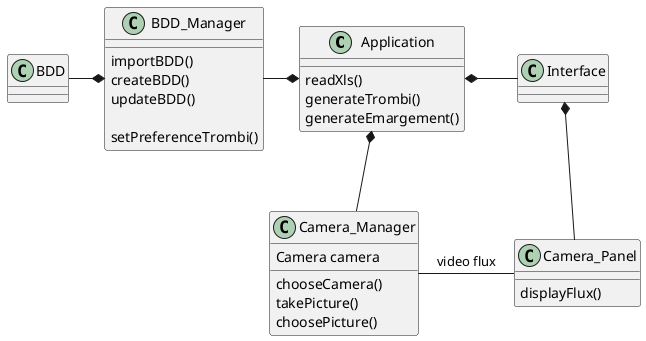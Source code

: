@startuml classDiagram

class Application {
    readXls()
    generateTrombi()
    generateEmargement()
}

class Interface {

}

class BDD {
    
}

class BDD_Manager {
    importBDD()
    createBDD()
    updateBDD()

    setPreferenceTrombi()
}

class Camera_Manager {
    Camera camera
    chooseCamera()
    takePicture() 
    choosePicture() 
}

class Camera_Panel {
    displayFlux()
}

Application *-right- Interface 
Application *-left- BDD_Manager
Application *-down- Camera_Manager

Interface *-- Camera_Panel

Camera_Manager -right- Camera_Panel : video flux
BDD -right-* BDD_Manager

@enduml
